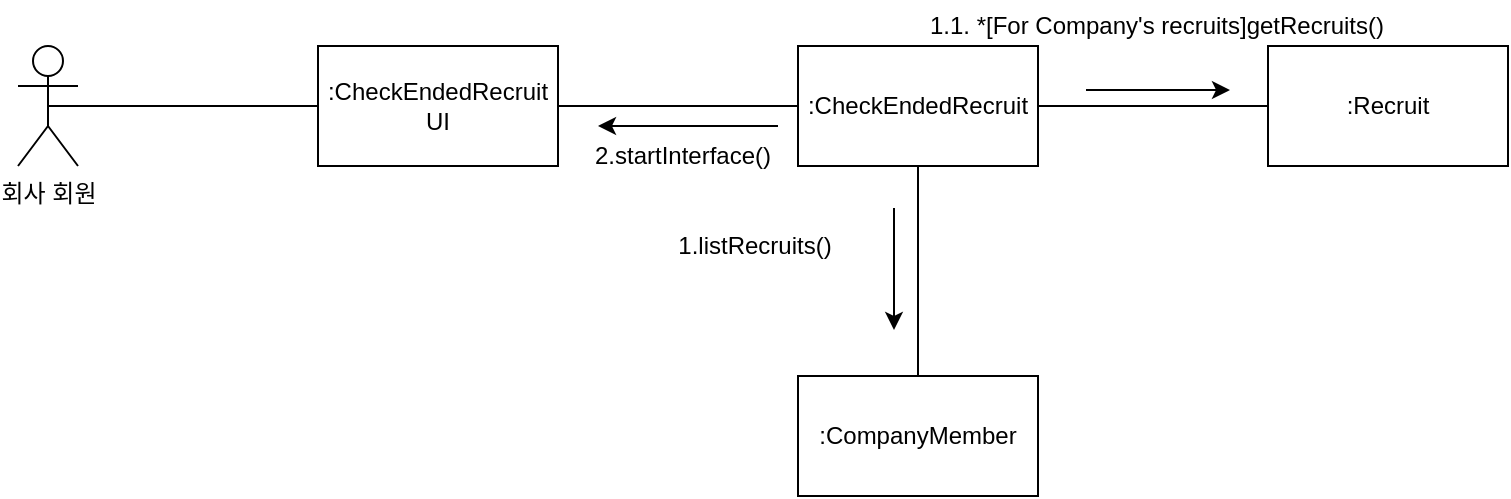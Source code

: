 <mxfile version="21.2.9" type="device">
  <diagram id="T815P6-326GQ2lns1X6j" name="페이지-2">
    <mxGraphModel dx="211" dy="208" grid="0" gridSize="10" guides="1" tooltips="1" connect="1" arrows="1" fold="1" page="0" pageScale="1" pageWidth="827" pageHeight="1169" math="0" shadow="0">
      <root>
        <mxCell id="0" />
        <mxCell id="1" parent="0" />
        <mxCell id="zvBkrl2XRBxhGwxwOTIy-1" value=":Recruit" style="rounded=0;whiteSpace=wrap;html=1;" parent="1" vertex="1">
          <mxGeometry x="1281" y="654" width="120" height="60" as="geometry" />
        </mxCell>
        <mxCell id="zvBkrl2XRBxhGwxwOTIy-2" value=":CheckEndedRecruit" style="rounded=0;whiteSpace=wrap;html=1;" parent="1" vertex="1">
          <mxGeometry x="1046" y="654" width="120" height="60" as="geometry" />
        </mxCell>
        <mxCell id="zvBkrl2XRBxhGwxwOTIy-3" value=":CheckEndedRecruit UI" style="rounded=0;whiteSpace=wrap;html=1;" parent="1" vertex="1">
          <mxGeometry x="806" y="654" width="120" height="60" as="geometry" />
        </mxCell>
        <mxCell id="zvBkrl2XRBxhGwxwOTIy-4" value="회사 회원" style="shape=umlActor;verticalLabelPosition=bottom;verticalAlign=top;html=1;outlineConnect=0;" parent="1" vertex="1">
          <mxGeometry x="656" y="654" width="30" height="60" as="geometry" />
        </mxCell>
        <mxCell id="zvBkrl2XRBxhGwxwOTIy-5" value="" style="endArrow=none;html=1;rounded=0;entryX=0;entryY=0.5;entryDx=0;entryDy=0;exitX=0.5;exitY=0.5;exitDx=0;exitDy=0;exitPerimeter=0;" parent="1" source="zvBkrl2XRBxhGwxwOTIy-4" target="zvBkrl2XRBxhGwxwOTIy-3" edge="1">
          <mxGeometry width="50" height="50" relative="1" as="geometry">
            <mxPoint x="1086" y="804" as="sourcePoint" />
            <mxPoint x="1136" y="754" as="targetPoint" />
          </mxGeometry>
        </mxCell>
        <mxCell id="zvBkrl2XRBxhGwxwOTIy-6" value="" style="endArrow=none;html=1;rounded=0;entryX=1;entryY=0.5;entryDx=0;entryDy=0;exitX=0;exitY=0.5;exitDx=0;exitDy=0;" parent="1" source="zvBkrl2XRBxhGwxwOTIy-2" target="zvBkrl2XRBxhGwxwOTIy-3" edge="1">
          <mxGeometry width="50" height="50" relative="1" as="geometry">
            <mxPoint x="1096" y="814" as="sourcePoint" />
            <mxPoint x="1146" y="764" as="targetPoint" />
          </mxGeometry>
        </mxCell>
        <mxCell id="zvBkrl2XRBxhGwxwOTIy-7" value="" style="endArrow=none;html=1;rounded=0;entryX=1;entryY=0.5;entryDx=0;entryDy=0;exitX=0;exitY=0.5;exitDx=0;exitDy=0;" parent="1" source="zvBkrl2XRBxhGwxwOTIy-1" target="zvBkrl2XRBxhGwxwOTIy-2" edge="1">
          <mxGeometry width="50" height="50" relative="1" as="geometry">
            <mxPoint x="1106" y="824" as="sourcePoint" />
            <mxPoint x="1156" y="774" as="targetPoint" />
          </mxGeometry>
        </mxCell>
        <mxCell id="zvBkrl2XRBxhGwxwOTIy-8" value="" style="endArrow=classic;html=1;rounded=0;" parent="1" edge="1">
          <mxGeometry width="50" height="50" relative="1" as="geometry">
            <mxPoint x="1190" y="676" as="sourcePoint" />
            <mxPoint x="1262" y="676" as="targetPoint" />
          </mxGeometry>
        </mxCell>
        <mxCell id="zvBkrl2XRBxhGwxwOTIy-9" value="1.1. *[For Company&#39;s recruits]getRecruits()" style="text;html=1;align=center;verticalAlign=middle;resizable=0;points=[];autosize=1;strokeColor=none;fillColor=none;" parent="1" vertex="1">
          <mxGeometry x="1102" y="631" width="245" height="26" as="geometry" />
        </mxCell>
        <mxCell id="zvBkrl2XRBxhGwxwOTIy-10" value="" style="endArrow=classic;html=1;rounded=0;" parent="1" edge="1">
          <mxGeometry width="50" height="50" relative="1" as="geometry">
            <mxPoint x="1036" y="694" as="sourcePoint" />
            <mxPoint x="946" y="694" as="targetPoint" />
          </mxGeometry>
        </mxCell>
        <mxCell id="zvBkrl2XRBxhGwxwOTIy-11" value="2.startInterface()" style="text;html=1;align=center;verticalAlign=middle;resizable=0;points=[];autosize=1;strokeColor=none;fillColor=none;" parent="1" vertex="1">
          <mxGeometry x="933" y="694" width="110" height="30" as="geometry" />
        </mxCell>
        <mxCell id="7Wu8f1IddyZRpbHV5oBW-3" value="" style="endArrow=classic;html=1;rounded=0;" edge="1" parent="1">
          <mxGeometry width="50" height="50" relative="1" as="geometry">
            <mxPoint x="1094" y="735" as="sourcePoint" />
            <mxPoint x="1094" y="796" as="targetPoint" />
          </mxGeometry>
        </mxCell>
        <mxCell id="7Wu8f1IddyZRpbHV5oBW-4" value="" style="endArrow=none;html=1;rounded=0;entryX=0.5;entryY=1;entryDx=0;entryDy=0;exitX=0.5;exitY=0;exitDx=0;exitDy=0;" edge="1" parent="1" source="7Wu8f1IddyZRpbHV5oBW-5" target="zvBkrl2XRBxhGwxwOTIy-2">
          <mxGeometry width="50" height="50" relative="1" as="geometry">
            <mxPoint x="1110" y="826" as="sourcePoint" />
            <mxPoint x="1176" y="694" as="targetPoint" />
          </mxGeometry>
        </mxCell>
        <mxCell id="7Wu8f1IddyZRpbHV5oBW-5" value=":CompanyMember" style="rounded=0;whiteSpace=wrap;html=1;" vertex="1" parent="1">
          <mxGeometry x="1046" y="819" width="120" height="60" as="geometry" />
        </mxCell>
        <mxCell id="7Wu8f1IddyZRpbHV5oBW-7" value="1.listRecruits()" style="text;html=1;align=center;verticalAlign=middle;resizable=0;points=[];autosize=1;strokeColor=none;fillColor=none;" vertex="1" parent="1">
          <mxGeometry x="976" y="741" width="95" height="26" as="geometry" />
        </mxCell>
      </root>
    </mxGraphModel>
  </diagram>
</mxfile>
